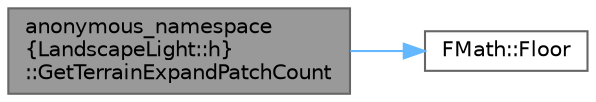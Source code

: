 digraph "anonymous_namespace{LandscapeLight::h}::GetTerrainExpandPatchCount"
{
 // INTERACTIVE_SVG=YES
 // LATEX_PDF_SIZE
  bgcolor="transparent";
  edge [fontname=Helvetica,fontsize=10,labelfontname=Helvetica,labelfontsize=10];
  node [fontname=Helvetica,fontsize=10,shape=box,height=0.2,width=0.4];
  rankdir="LR";
  Node1 [id="Node000001",label="anonymous_namespace\l\{LandscapeLight::h\}\l::GetTerrainExpandPatchCount",height=0.2,width=0.4,color="gray40", fillcolor="grey60", style="filled", fontcolor="black",tooltip=" "];
  Node1 -> Node2 [id="edge1_Node000001_Node000002",color="steelblue1",style="solid",tooltip=" "];
  Node2 [id="Node000002",label="FMath::Floor",height=0.2,width=0.4,color="grey40", fillcolor="white", style="filled",URL="$dc/d20/structFMath.html#a6a6a650344b328a26a2274efa5d164ec",tooltip="Converts a float to a nearest less or equal integer."];
}
